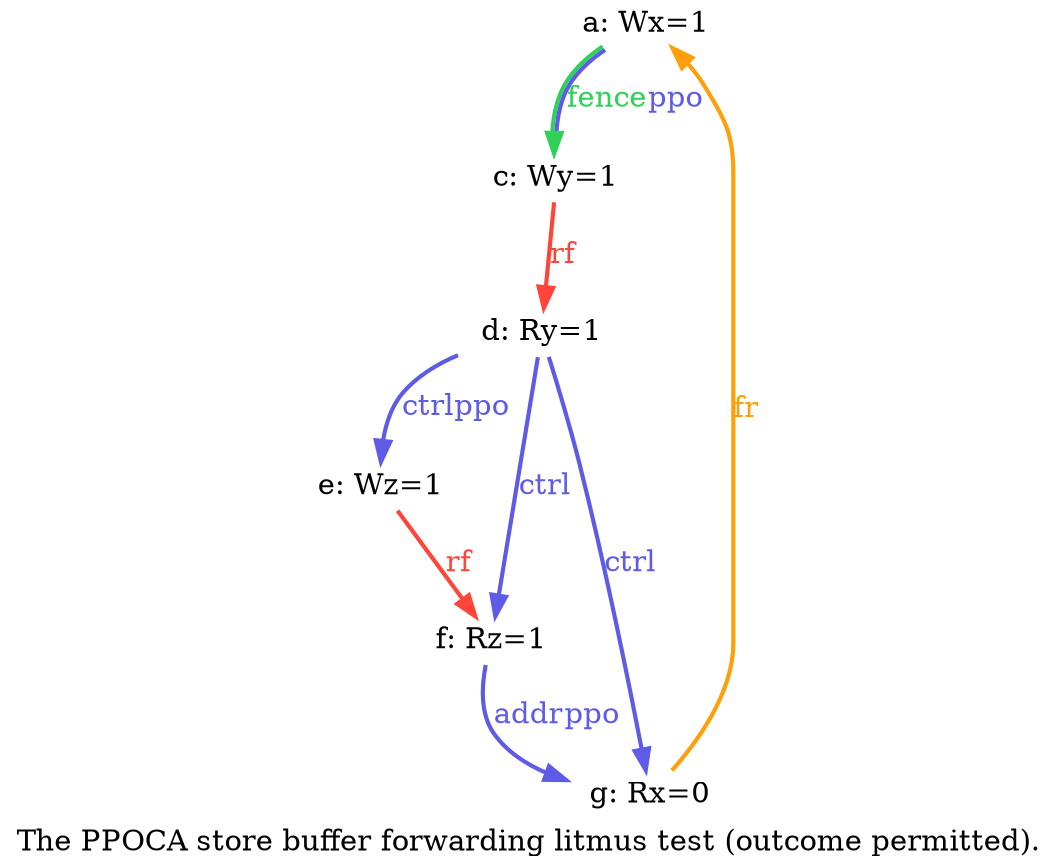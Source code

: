 digraph G {

splines=spline;
pad="0.000000";
label="The PPOCA store buffer forwarding litmus test (outcome permitted)."

/* the unlocked events */
eiid0 [label="a: Wx=1", shape="none", fontsize=14, pos="2.000000,3.375000!", fixedsize="false", height="0.222222", width="1.111112"];
eiid1 [label="c: Wy=1", shape="none", fontsize=14, pos="2.000000,2.250000!", fixedsize="false", height="0.222222", width="1.111112"];
eiid2 [label="d: Ry=1", shape="none", fontsize=14, pos="5.000000,4.500000!", fixedsize="false", height="0.222222", width="1.111112"];
eiid3 [label="e: Wz=1", shape="none", fontsize=14, pos="5.000000,3.375000!", fixedsize="false", height="0.222222", width="1.111112"];
eiid4 [label="f: Rz=1", shape="none", fontsize=14, pos="5.000000,2.250000!", fixedsize="false", height="0.222222", width="1.111112"];
eiid5 [label="g: Rx=0", shape="none", fontsize=14, pos="5.000000,1.125000!", fixedsize="false", height="0.222222", width="1.111112"];

/* the intra_causality_data edges */


/* the intra_causality_control edges */

/* the poi edges */
/* the rfmap edges */


/* The viewed-before edges */
eiid0 -> eiid1 [label=<<font color="#30D158">fence</font><font color="#5E5CE6">ppo</font>>, color="#30D158:#5E5CE6", fontsize=14, penwidth="2.000000", arrowsize="1.000000"];
eiid1 -> eiid2 [label=<<font color="#FF453A">rf</font>>, color="#FF453A", fontsize=14, penwidth="2.000000", arrowsize="1.000000"];
eiid2 -> eiid3 [label=<<font color="#5E5CE6">ctrl</font><font color="#5E5CE6">ppo</font>>, color="#5E5CE6", fontsize=14, penwidth="2.000000", arrowsize="1.000000"];
eiid2 -> eiid4 [label=<<font color="#5E5CE6">ctrl</font>>, color="#5E5CE6", fontsize=14, penwidth="2.000000", arrowsize="1.000000"];
eiid2 -> eiid5 [label=<<font color="#5E5CE6">ctrl</font>>, color="#5E5CE6", fontsize=14, penwidth="2.000000", arrowsize="1.000000"];
eiid3 -> eiid4 [label=<<font color="#FF453A">rf</font>>, color="#FF453A", fontsize=14, penwidth="2.000000", arrowsize="1.000000"];
eiid4 -> eiid5 [label=<<font color="#5E5CE6">addr</font><font color="#5E5CE6">ppo</font>>, color="#5E5CE6", fontsize=14, penwidth="2.000000", arrowsize="1.000000"];
eiid5 -> eiid0 [label=<<font color="#FF9F0A">fr</font>>, color="#FF9F0A", fontsize=14, penwidth="2.000000", arrowsize="1.000000"];
}

